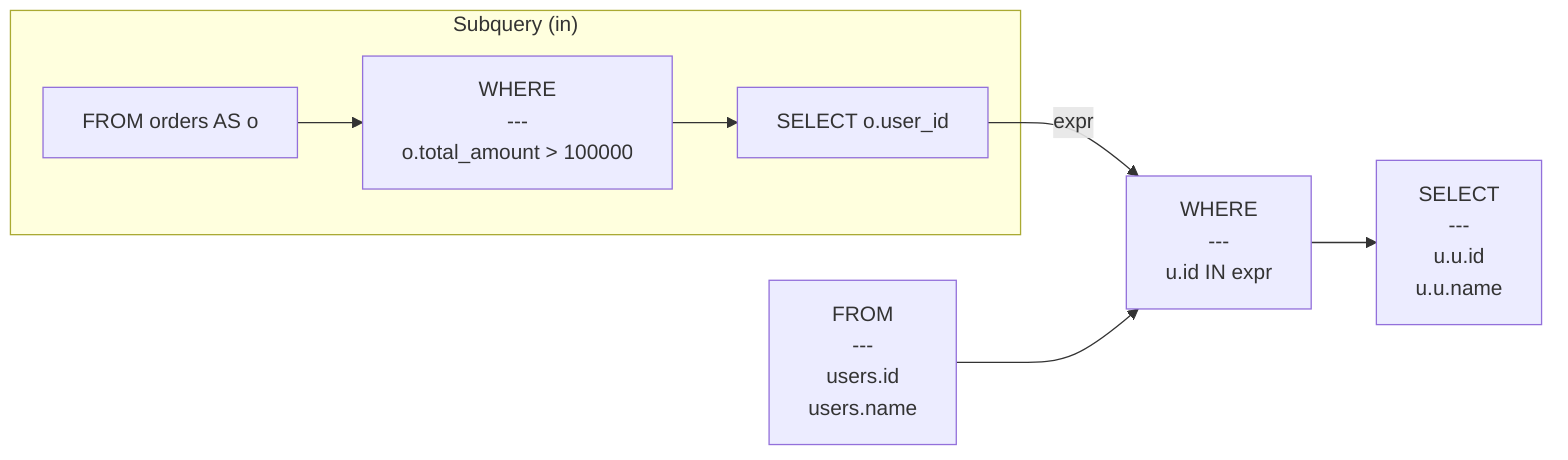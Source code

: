 flowchart LR
    node_0["FROM<br/>---<br/>users.id<br/>users.name"]
    node_1["WHERE<br/>---<br/>u.id IN expr"]
    subgraph subquery_node_2 ["Subquery (in)"]
        direction TB
        subq_0_node_0[FROM orders AS o]
        subq_0_node_1["WHERE<br/>---<br/>o.total_amount &gt; 100000"]
        subq_0_node_2["SELECT o.user_id"]
        subq_0_node_0 --> subq_0_node_1
        subq_0_node_1 --> subq_0_node_2
    end
    subq_0_node_2 -->|expr| node_1
    node_3["SELECT<br/>---<br/>u.u.id<br/>u.u.name"]
    node_0 --> node_1
    node_1 --> node_3